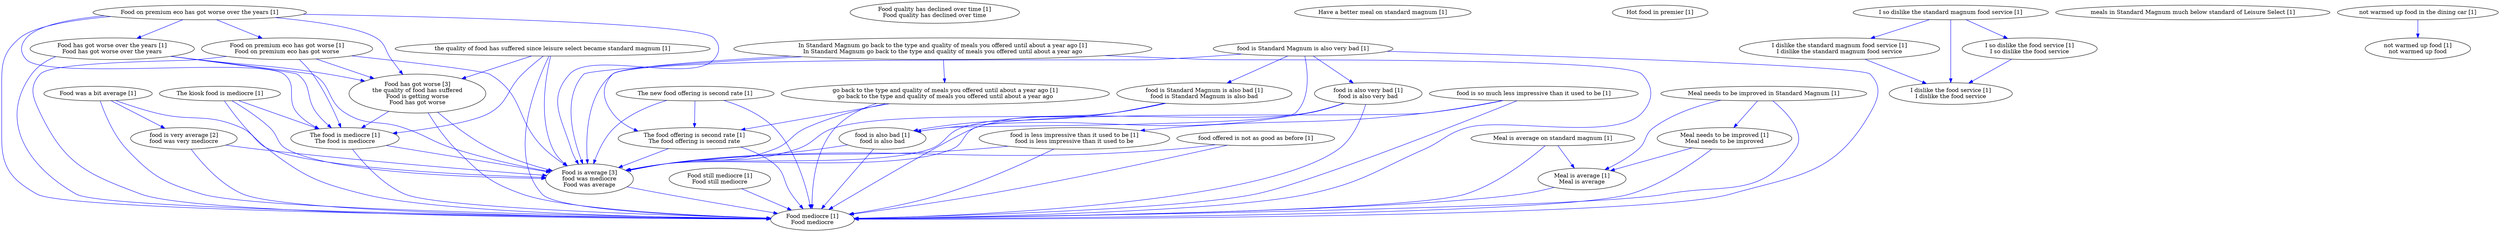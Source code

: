 digraph collapsedGraph {
"Food is average [3]\nfood was mediocre\nFood was average""food is very average [2]\nfood was very mediocre""Food has got worse [3]\nthe quality of food has suffered\nFood is getting worse\nFood has got worse""Food still mediocre [1]\nFood still mediocre""Food mediocre [1]\nFood mediocre""Food quality has declined over time [1]\nFood quality has declined over time""Food on premium eco has got worse over the years [1]""Food on premium eco has got worse [1]\nFood on premium eco has got worse""Food has got worse over the years [1]\nFood has got worse over the years""Food was a bit average [1]""Have a better meal on standard magnum [1]""Hot food in premier [1]""I so dislike the standard magnum food service [1]""I dislike the standard magnum food service [1]\nI dislike the standard magnum food service""I dislike the food service [1]\nI dislike the food service""I so dislike the food service [1]\nI so dislike the food service""In Standard Magnum go back to the type and quality of meals you offered until about a year ago [1]\nIn Standard Magnum go back to the type and quality of meals you offered until about a year ago""go back to the type and quality of meals you offered until about a year ago [1]\ngo back to the type and quality of meals you offered until about a year ago""Meal is average on standard magnum [1]""Meal is average [1]\nMeal is average""Meal needs to be improved in Standard Magnum [1]""Meal needs to be improved [1]\nMeal needs to be improved""The kiosk food is mediocre [1]""The food is mediocre [1]\nThe food is mediocre""The new food offering is second rate [1]""The food offering is second rate [1]\nThe food offering is second rate""food is Standard Magnum is also very bad [1]""food is Standard Magnum is also bad [1]\nfood is Standard Magnum is also bad""food is also bad [1]\nfood is also bad""food is also very bad [1]\nfood is also very bad""food is so much less impressive than it used to be [1]""food is less impressive than it used to be [1]\nfood is less impressive than it used to be""food offered is not as good as before [1]""meals in Standard Magnum much below standard of Leisure Select [1]""not warmed up food in the dining car [1]""not warmed up food [1]\nnot warmed up food""the quality of food has suffered since leisure select became standard magnum [1]""Food has got worse [3]\nthe quality of food has suffered\nFood is getting worse\nFood has got worse" -> "Food is average [3]\nfood was mediocre\nFood was average" [color=blue]
"The food is mediocre [1]\nThe food is mediocre" -> "Food is average [3]\nfood was mediocre\nFood was average" [color=blue]
"Food on premium eco has got worse [1]\nFood on premium eco has got worse" -> "Food is average [3]\nfood was mediocre\nFood was average" [color=blue]
"food is Standard Magnum is also very bad [1]" -> "Food mediocre [1]\nFood mediocre" [color=blue]
"food is Standard Magnum is also bad [1]\nfood is Standard Magnum is also bad" -> "Food mediocre [1]\nFood mediocre" [color=blue]
"the quality of food has suffered since leisure select became standard magnum [1]" -> "Food is average [3]\nfood was mediocre\nFood was average" [color=blue]
"food is Standard Magnum is also bad [1]\nfood is Standard Magnum is also bad" -> "Food is average [3]\nfood was mediocre\nFood was average" [color=blue]
"Food has got worse over the years [1]\nFood has got worse over the years" -> "Food mediocre [1]\nFood mediocre" [color=blue]
"Food has got worse over the years [1]\nFood has got worse over the years" -> "The food is mediocre [1]\nThe food is mediocre" [color=blue]
"Meal needs to be improved [1]\nMeal needs to be improved" -> "Food mediocre [1]\nFood mediocre" [color=blue]
"Food on premium eco has got worse [1]\nFood on premium eco has got worse" -> "Food mediocre [1]\nFood mediocre" [color=blue]
"Food has got worse over the years [1]\nFood has got worse over the years" -> "Food is average [3]\nfood was mediocre\nFood was average" [color=blue]
"Food on premium eco has got worse [1]\nFood on premium eco has got worse" -> "The food is mediocre [1]\nThe food is mediocre" [color=blue]
"food is Standard Magnum is also very bad [1]" -> "Food is average [3]\nfood was mediocre\nFood was average" [color=blue]
"Food has got worse [3]\nthe quality of food has suffered\nFood is getting worse\nFood has got worse" -> "Food mediocre [1]\nFood mediocre" [color=blue]
"Food has got worse [3]\nthe quality of food has suffered\nFood is getting worse\nFood has got worse" -> "The food is mediocre [1]\nThe food is mediocre" [color=blue]
"The food is mediocre [1]\nThe food is mediocre" -> "Food mediocre [1]\nFood mediocre" [color=blue]
"Food on premium eco has got worse [1]\nFood on premium eco has got worse" -> "Food has got worse [3]\nthe quality of food has suffered\nFood is getting worse\nFood has got worse" [color=blue]
"go back to the type and quality of meals you offered until about a year ago [1]\ngo back to the type and quality of meals you offered until about a year ago" -> "The food offering is second rate [1]\nThe food offering is second rate" [color=blue]
"the quality of food has suffered since leisure select became standard magnum [1]" -> "The food is mediocre [1]\nThe food is mediocre" [color=blue]
"the quality of food has suffered since leisure select became standard magnum [1]" -> "Food mediocre [1]\nFood mediocre" [color=blue]
"the quality of food has suffered since leisure select became standard magnum [1]" -> "Food has got worse [3]\nthe quality of food has suffered\nFood is getting worse\nFood has got worse" [color=blue]
"food is so much less impressive than it used to be [1]" -> "Food mediocre [1]\nFood mediocre" [color=blue]
"food is also bad [1]\nfood is also bad" -> "Food is average [3]\nfood was mediocre\nFood was average" [color=blue]
"food is very average [2]\nfood was very mediocre" -> "Food is average [3]\nfood was mediocre\nFood was average" [color=blue]
"go back to the type and quality of meals you offered until about a year ago [1]\ngo back to the type and quality of meals you offered until about a year ago" -> "Food is average [3]\nfood was mediocre\nFood was average" [color=blue]
"The food offering is second rate [1]\nThe food offering is second rate" -> "Food mediocre [1]\nFood mediocre" [color=blue]
"Meal needs to be improved in Standard Magnum [1]" -> "Food mediocre [1]\nFood mediocre" [color=blue]
"Food was a bit average [1]" -> "Food mediocre [1]\nFood mediocre" [color=blue]
"Food on premium eco has got worse over the years [1]" -> "Food is average [3]\nfood was mediocre\nFood was average" [color=blue]
"Food on premium eco has got worse over the years [1]" -> "Food has got worse [3]\nthe quality of food has suffered\nFood is getting worse\nFood has got worse" [color=blue]
"food is also bad [1]\nfood is also bad" -> "Food mediocre [1]\nFood mediocre" [color=blue]
"Food was a bit average [1]" -> "Food is average [3]\nfood was mediocre\nFood was average" [color=blue]
"Meal is average on standard magnum [1]" -> "Food mediocre [1]\nFood mediocre" [color=blue]
"Meal needs to be improved [1]\nMeal needs to be improved" -> "Meal is average [1]\nMeal is average" [color=blue]
"food offered is not as good as before [1]" -> "Food mediocre [1]\nFood mediocre" [color=blue]
"The food offering is second rate [1]\nThe food offering is second rate" -> "Food is average [3]\nfood was mediocre\nFood was average" [color=blue]
"food is less impressive than it used to be [1]\nfood is less impressive than it used to be" -> "Food is average [3]\nfood was mediocre\nFood was average" [color=blue]
"food is also very bad [1]\nfood is also very bad" -> "Food is average [3]\nfood was mediocre\nFood was average" [color=blue]
"food offered is not as good as before [1]" -> "Food is average [3]\nfood was mediocre\nFood was average" [color=blue]
"In Standard Magnum go back to the type and quality of meals you offered until about a year ago [1]\nIn Standard Magnum go back to the type and quality of meals you offered until about a year ago" -> "Food is average [3]\nfood was mediocre\nFood was average" [color=blue]
"Food is average [3]\nfood was mediocre\nFood was average" -> "Food mediocre [1]\nFood mediocre" [color=blue]
"The new food offering is second rate [1]" -> "Food is average [3]\nfood was mediocre\nFood was average" [color=blue]
"Meal needs to be improved in Standard Magnum [1]" -> "Meal is average [1]\nMeal is average" [color=blue]
"In Standard Magnum go back to the type and quality of meals you offered until about a year ago [1]\nIn Standard Magnum go back to the type and quality of meals you offered until about a year ago" -> "Food mediocre [1]\nFood mediocre" [color=blue]
"food is also very bad [1]\nfood is also very bad" -> "Food mediocre [1]\nFood mediocre" [color=blue]
"food is less impressive than it used to be [1]\nfood is less impressive than it used to be" -> "Food mediocre [1]\nFood mediocre" [color=blue]
"Food was a bit average [1]" -> "food is very average [2]\nfood was very mediocre" [color=blue]
"Food on premium eco has got worse over the years [1]" -> "Food mediocre [1]\nFood mediocre" [color=blue]
"Food on premium eco has got worse over the years [1]" -> "The food is mediocre [1]\nThe food is mediocre" [color=blue]
"The new food offering is second rate [1]" -> "Food mediocre [1]\nFood mediocre" [color=blue]
"go back to the type and quality of meals you offered until about a year ago [1]\ngo back to the type and quality of meals you offered until about a year ago" -> "Food mediocre [1]\nFood mediocre" [color=blue]
"food is very average [2]\nfood was very mediocre" -> "Food mediocre [1]\nFood mediocre" [color=blue]
"food is so much less impressive than it used to be [1]" -> "Food is average [3]\nfood was mediocre\nFood was average" [color=blue]
"In Standard Magnum go back to the type and quality of meals you offered until about a year ago [1]\nIn Standard Magnum go back to the type and quality of meals you offered until about a year ago" -> "The food offering is second rate [1]\nThe food offering is second rate" [color=blue]
"Meal is average [1]\nMeal is average" -> "Food mediocre [1]\nFood mediocre" [color=blue]
"The kiosk food is mediocre [1]" -> "Food mediocre [1]\nFood mediocre" [color=blue]
"The kiosk food is mediocre [1]" -> "Food is average [3]\nfood was mediocre\nFood was average" [color=blue]
"Food has got worse over the years [1]\nFood has got worse over the years" -> "Food has got worse [3]\nthe quality of food has suffered\nFood is getting worse\nFood has got worse" [color=blue]
"Food still mediocre [1]\nFood still mediocre" -> "Food mediocre [1]\nFood mediocre" [color=blue]
"Food on premium eco has got worse over the years [1]" -> "Food on premium eco has got worse [1]\nFood on premium eco has got worse" [color=blue]
"Food on premium eco has got worse over the years [1]" -> "Food has got worse over the years [1]\nFood has got worse over the years" [color=blue]
"I so dislike the standard magnum food service [1]" -> "I dislike the standard magnum food service [1]\nI dislike the standard magnum food service" [color=blue]
"I dislike the standard magnum food service [1]\nI dislike the standard magnum food service" -> "I dislike the food service [1]\nI dislike the food service" [color=blue]
"I so dislike the standard magnum food service [1]" -> "I so dislike the food service [1]\nI so dislike the food service" [color=blue]
"I so dislike the food service [1]\nI so dislike the food service" -> "I dislike the food service [1]\nI dislike the food service" [color=blue]
"I so dislike the standard magnum food service [1]" -> "I dislike the food service [1]\nI dislike the food service" [color=blue]
"In Standard Magnum go back to the type and quality of meals you offered until about a year ago [1]\nIn Standard Magnum go back to the type and quality of meals you offered until about a year ago" -> "go back to the type and quality of meals you offered until about a year ago [1]\ngo back to the type and quality of meals you offered until about a year ago" [color=blue]
"Meal is average on standard magnum [1]" -> "Meal is average [1]\nMeal is average" [color=blue]
"Meal needs to be improved in Standard Magnum [1]" -> "Meal needs to be improved [1]\nMeal needs to be improved" [color=blue]
"The kiosk food is mediocre [1]" -> "The food is mediocre [1]\nThe food is mediocre" [color=blue]
"The new food offering is second rate [1]" -> "The food offering is second rate [1]\nThe food offering is second rate" [color=blue]
"food is Standard Magnum is also very bad [1]" -> "food is Standard Magnum is also bad [1]\nfood is Standard Magnum is also bad" [color=blue]
"food is Standard Magnum is also bad [1]\nfood is Standard Magnum is also bad" -> "food is also bad [1]\nfood is also bad" [color=blue]
"food is Standard Magnum is also very bad [1]" -> "food is also very bad [1]\nfood is also very bad" [color=blue]
"food is also very bad [1]\nfood is also very bad" -> "food is also bad [1]\nfood is also bad" [color=blue]
"food is Standard Magnum is also very bad [1]" -> "food is also bad [1]\nfood is also bad" [color=blue]
"food is so much less impressive than it used to be [1]" -> "food is less impressive than it used to be [1]\nfood is less impressive than it used to be" [color=blue]
"not warmed up food in the dining car [1]" -> "not warmed up food [1]\nnot warmed up food" [color=blue]
}